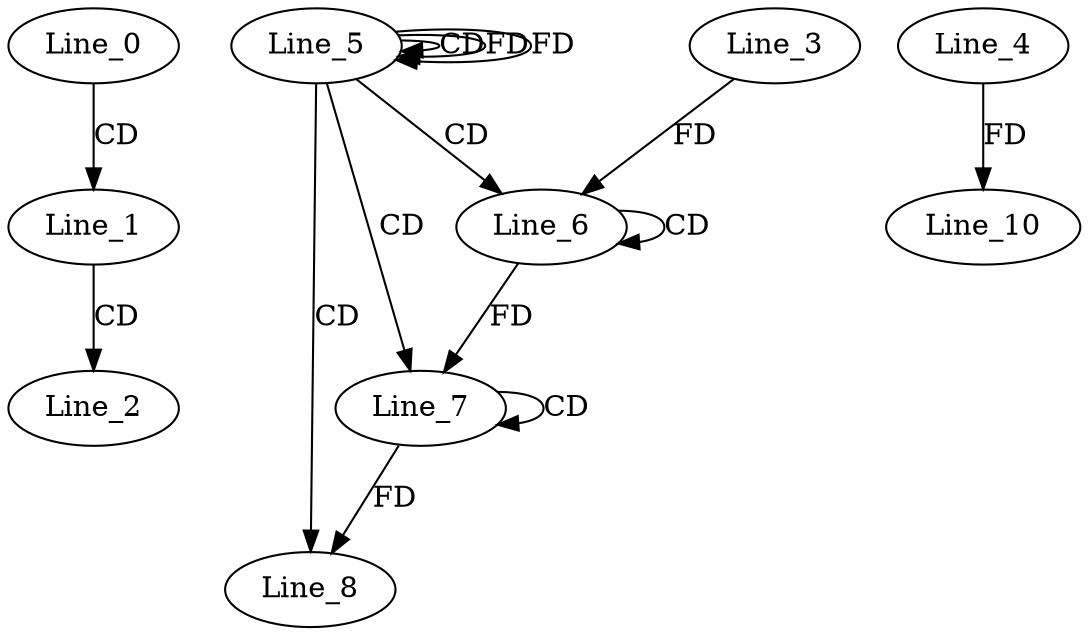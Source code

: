 digraph G {
  Line_0;
  Line_1;
  Line_2;
  Line_5;
  Line_5;
  Line_5;
  Line_6;
  Line_6;
  Line_3;
  Line_7;
  Line_7;
  Line_8;
  Line_4;
  Line_10;
  Line_0 -> Line_1 [ label="CD" ];
  Line_1 -> Line_2 [ label="CD" ];
  Line_5 -> Line_5 [ label="CD" ];
  Line_5 -> Line_5 [ label="FD" ];
  Line_5 -> Line_6 [ label="CD" ];
  Line_6 -> Line_6 [ label="CD" ];
  Line_3 -> Line_6 [ label="FD" ];
  Line_5 -> Line_7 [ label="CD" ];
  Line_7 -> Line_7 [ label="CD" ];
  Line_6 -> Line_7 [ label="FD" ];
  Line_5 -> Line_8 [ label="CD" ];
  Line_7 -> Line_8 [ label="FD" ];
  Line_4 -> Line_10 [ label="FD" ];
  Line_5 -> Line_5 [ label="FD" ];
}
